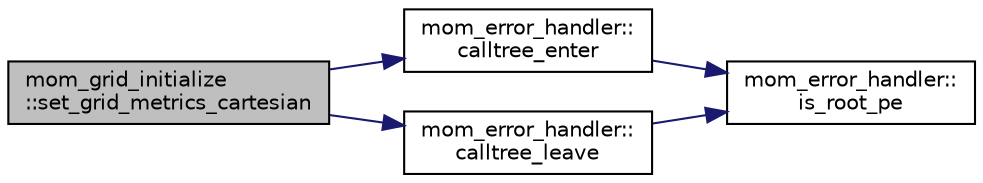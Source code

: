 digraph "mom_grid_initialize::set_grid_metrics_cartesian"
{
 // INTERACTIVE_SVG=YES
  edge [fontname="Helvetica",fontsize="10",labelfontname="Helvetica",labelfontsize="10"];
  node [fontname="Helvetica",fontsize="10",shape=record];
  rankdir="LR";
  Node109 [label="mom_grid_initialize\l::set_grid_metrics_cartesian",height=0.2,width=0.4,color="black", fillcolor="grey75", style="filled", fontcolor="black"];
  Node109 -> Node110 [color="midnightblue",fontsize="10",style="solid",fontname="Helvetica"];
  Node110 [label="mom_error_handler::\lcalltree_enter",height=0.2,width=0.4,color="black", fillcolor="white", style="filled",URL="$namespacemom__error__handler.html#a9cda07a87815f0e5594066162b4345c3",tooltip="Writes a message about entering a subroutine if call tree reporting is active. "];
  Node110 -> Node111 [color="midnightblue",fontsize="10",style="solid",fontname="Helvetica"];
  Node111 [label="mom_error_handler::\lis_root_pe",height=0.2,width=0.4,color="black", fillcolor="white", style="filled",URL="$namespacemom__error__handler.html#ad5f00a53059c72fe2332d1436c80ca71"];
  Node109 -> Node112 [color="midnightblue",fontsize="10",style="solid",fontname="Helvetica"];
  Node112 [label="mom_error_handler::\lcalltree_leave",height=0.2,width=0.4,color="black", fillcolor="white", style="filled",URL="$namespacemom__error__handler.html#a88ea67781e2ed9b73ab7eac8ea5e8578",tooltip="Writes a message about leaving a subroutine if call tree reporting is active. "];
  Node112 -> Node111 [color="midnightblue",fontsize="10",style="solid",fontname="Helvetica"];
}
